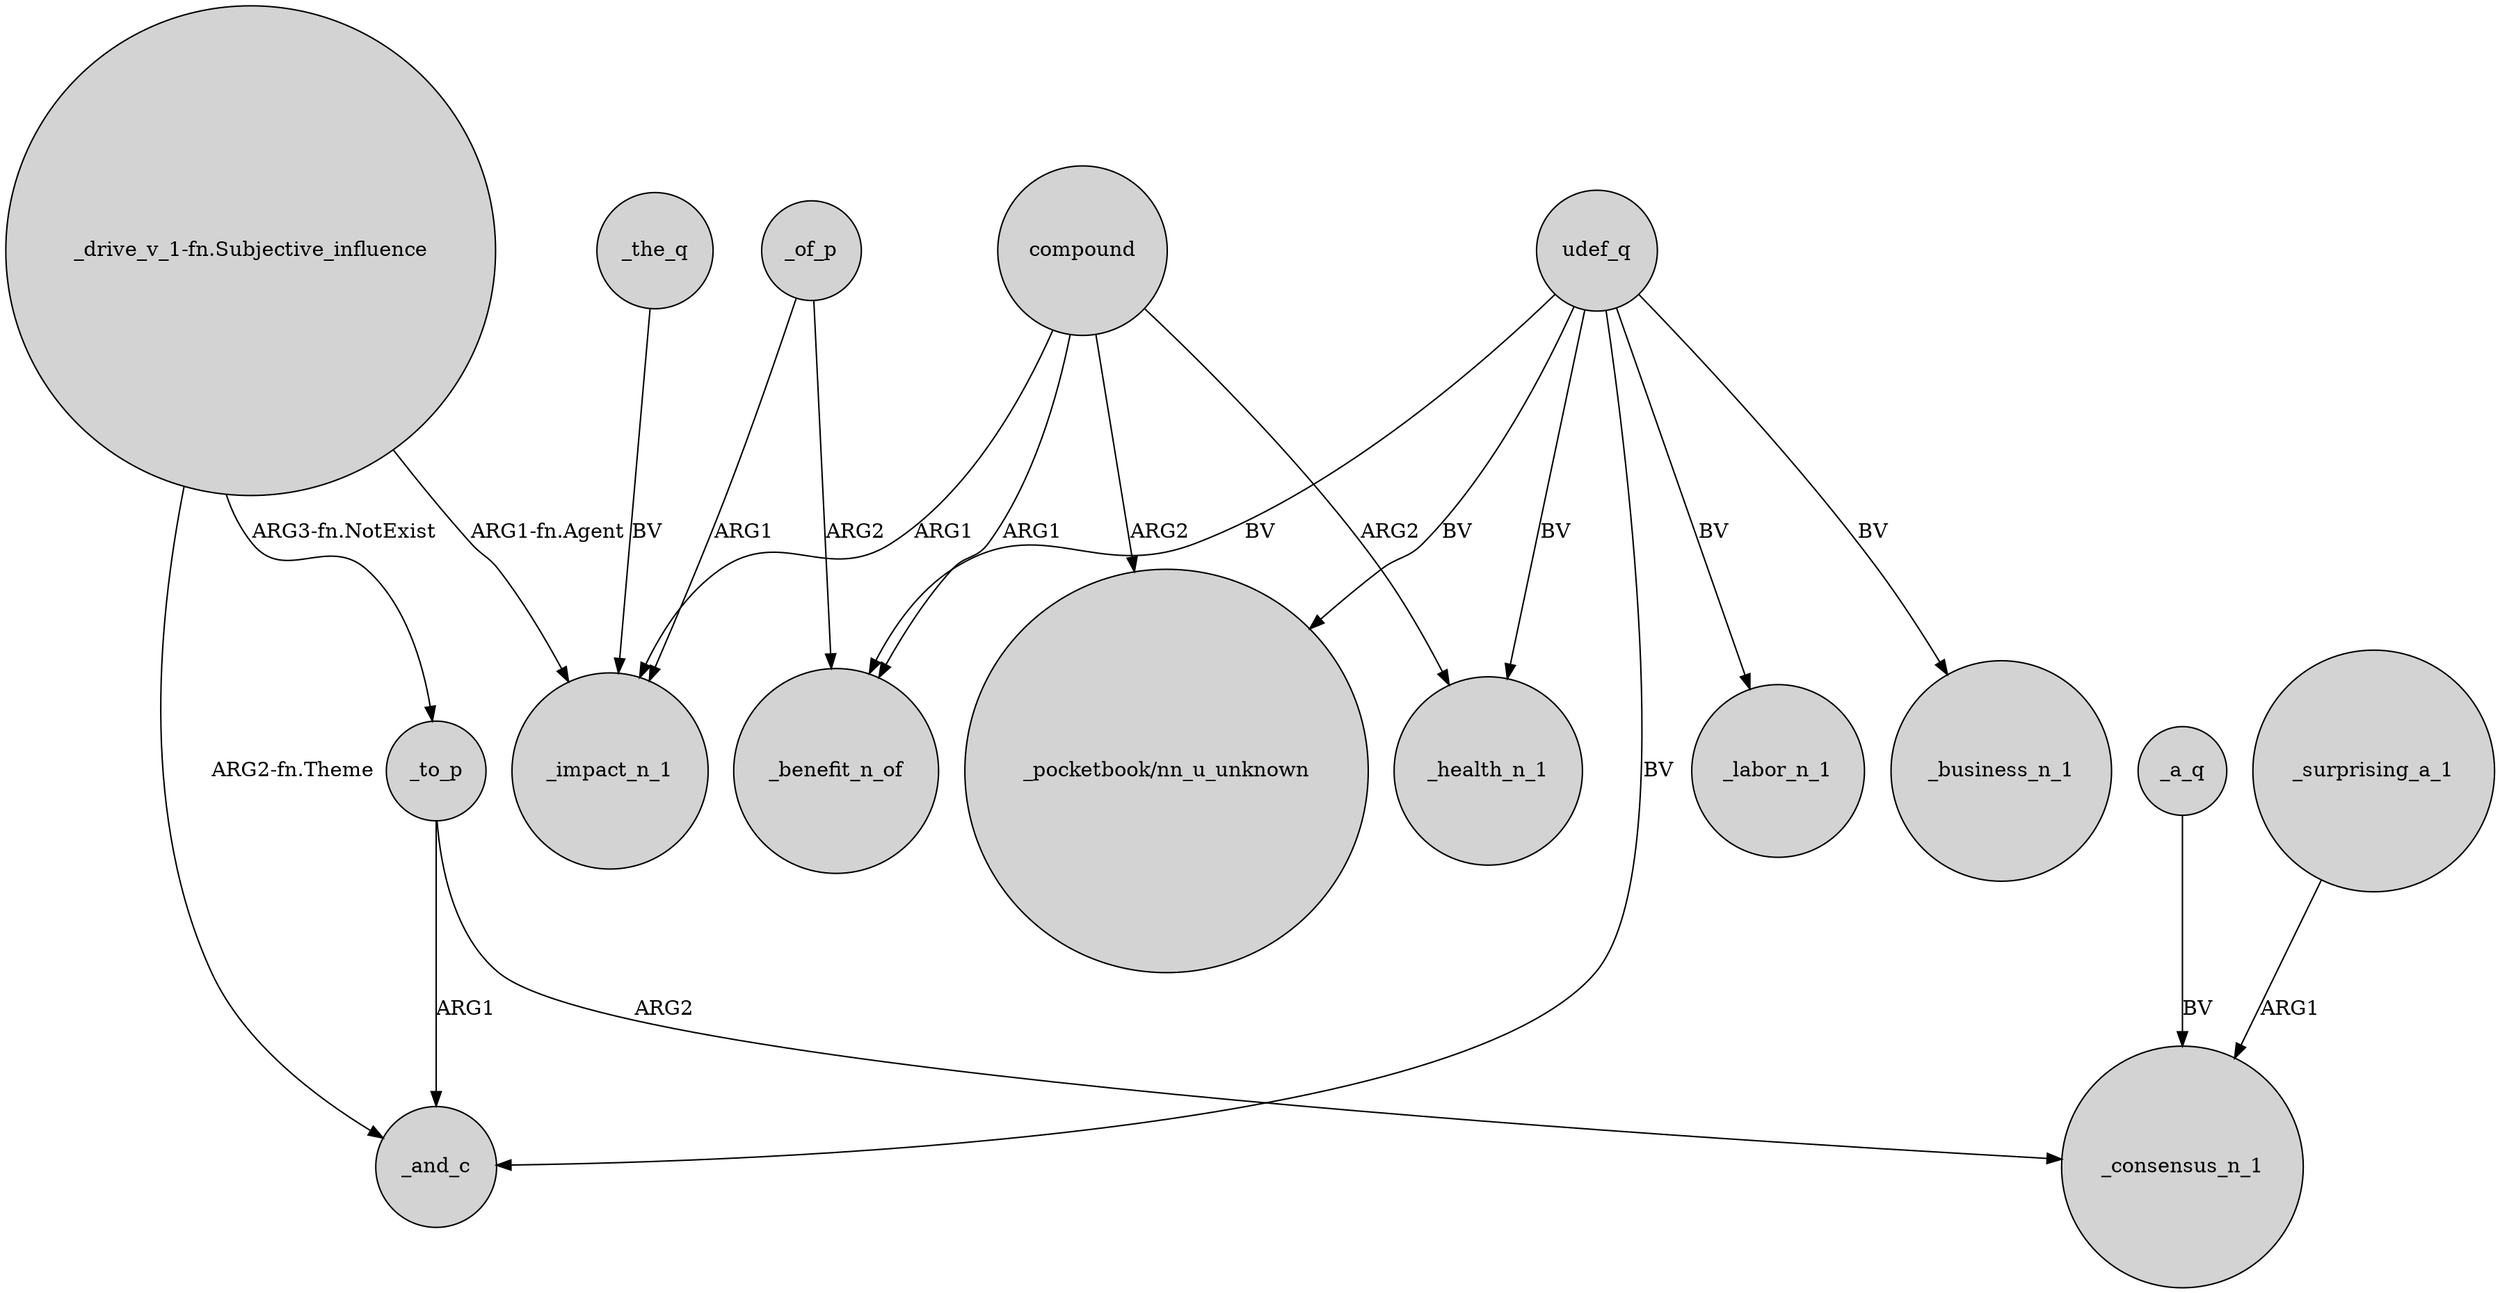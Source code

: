 digraph {
	node [shape=circle style=filled]
	"_drive_v_1-fn.Subjective_influence" -> _to_p [label="ARG3-fn.NotExist"]
	compound -> "_pocketbook/nn_u_unknown" [label=ARG2]
	_the_q -> _impact_n_1 [label=BV]
	"_drive_v_1-fn.Subjective_influence" -> _and_c [label="ARG2-fn.Theme"]
	_to_p -> _consensus_n_1 [label=ARG2]
	_a_q -> _consensus_n_1 [label=BV]
	udef_q -> _labor_n_1 [label=BV]
	compound -> _impact_n_1 [label=ARG1]
	_surprising_a_1 -> _consensus_n_1 [label=ARG1]
	"_drive_v_1-fn.Subjective_influence" -> _impact_n_1 [label="ARG1-fn.Agent"]
	_of_p -> _benefit_n_of [label=ARG2]
	_of_p -> _impact_n_1 [label=ARG1]
	compound -> _health_n_1 [label=ARG2]
	udef_q -> _health_n_1 [label=BV]
	compound -> _benefit_n_of [label=ARG1]
	udef_q -> _business_n_1 [label=BV]
	udef_q -> "_pocketbook/nn_u_unknown" [label=BV]
	udef_q -> _and_c [label=BV]
	udef_q -> _benefit_n_of [label=BV]
	_to_p -> _and_c [label=ARG1]
}
